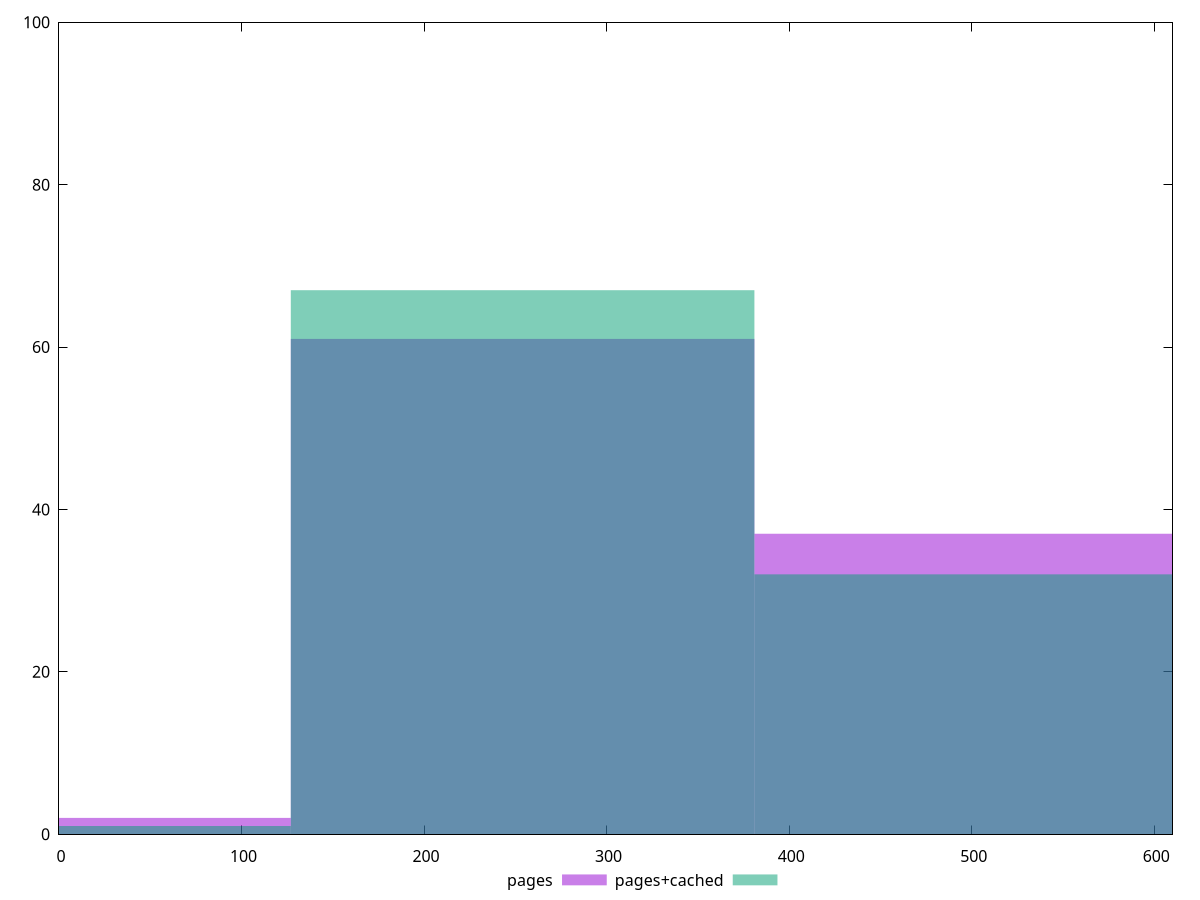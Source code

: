 reset

$pages <<EOF
253.97216277114833 61
507.94432554229667 37
0 2
EOF

$pagesCached <<EOF
253.97216277114833 67
507.94432554229667 32
0 1
EOF

set key outside below
set boxwidth 253.97216277114833
set xrange [0:610]
set yrange [0:100]
set trange [0:100]
set style fill transparent solid 0.5 noborder
set terminal svg size 640, 500 enhanced background rgb 'white'
set output "report_00013_2021-02-09T12-04-24.940Z/uses-webp-images/comparison/histogram/0_vs_1.svg"

plot $pages title "pages" with boxes, \
     $pagesCached title "pages+cached" with boxes

reset
